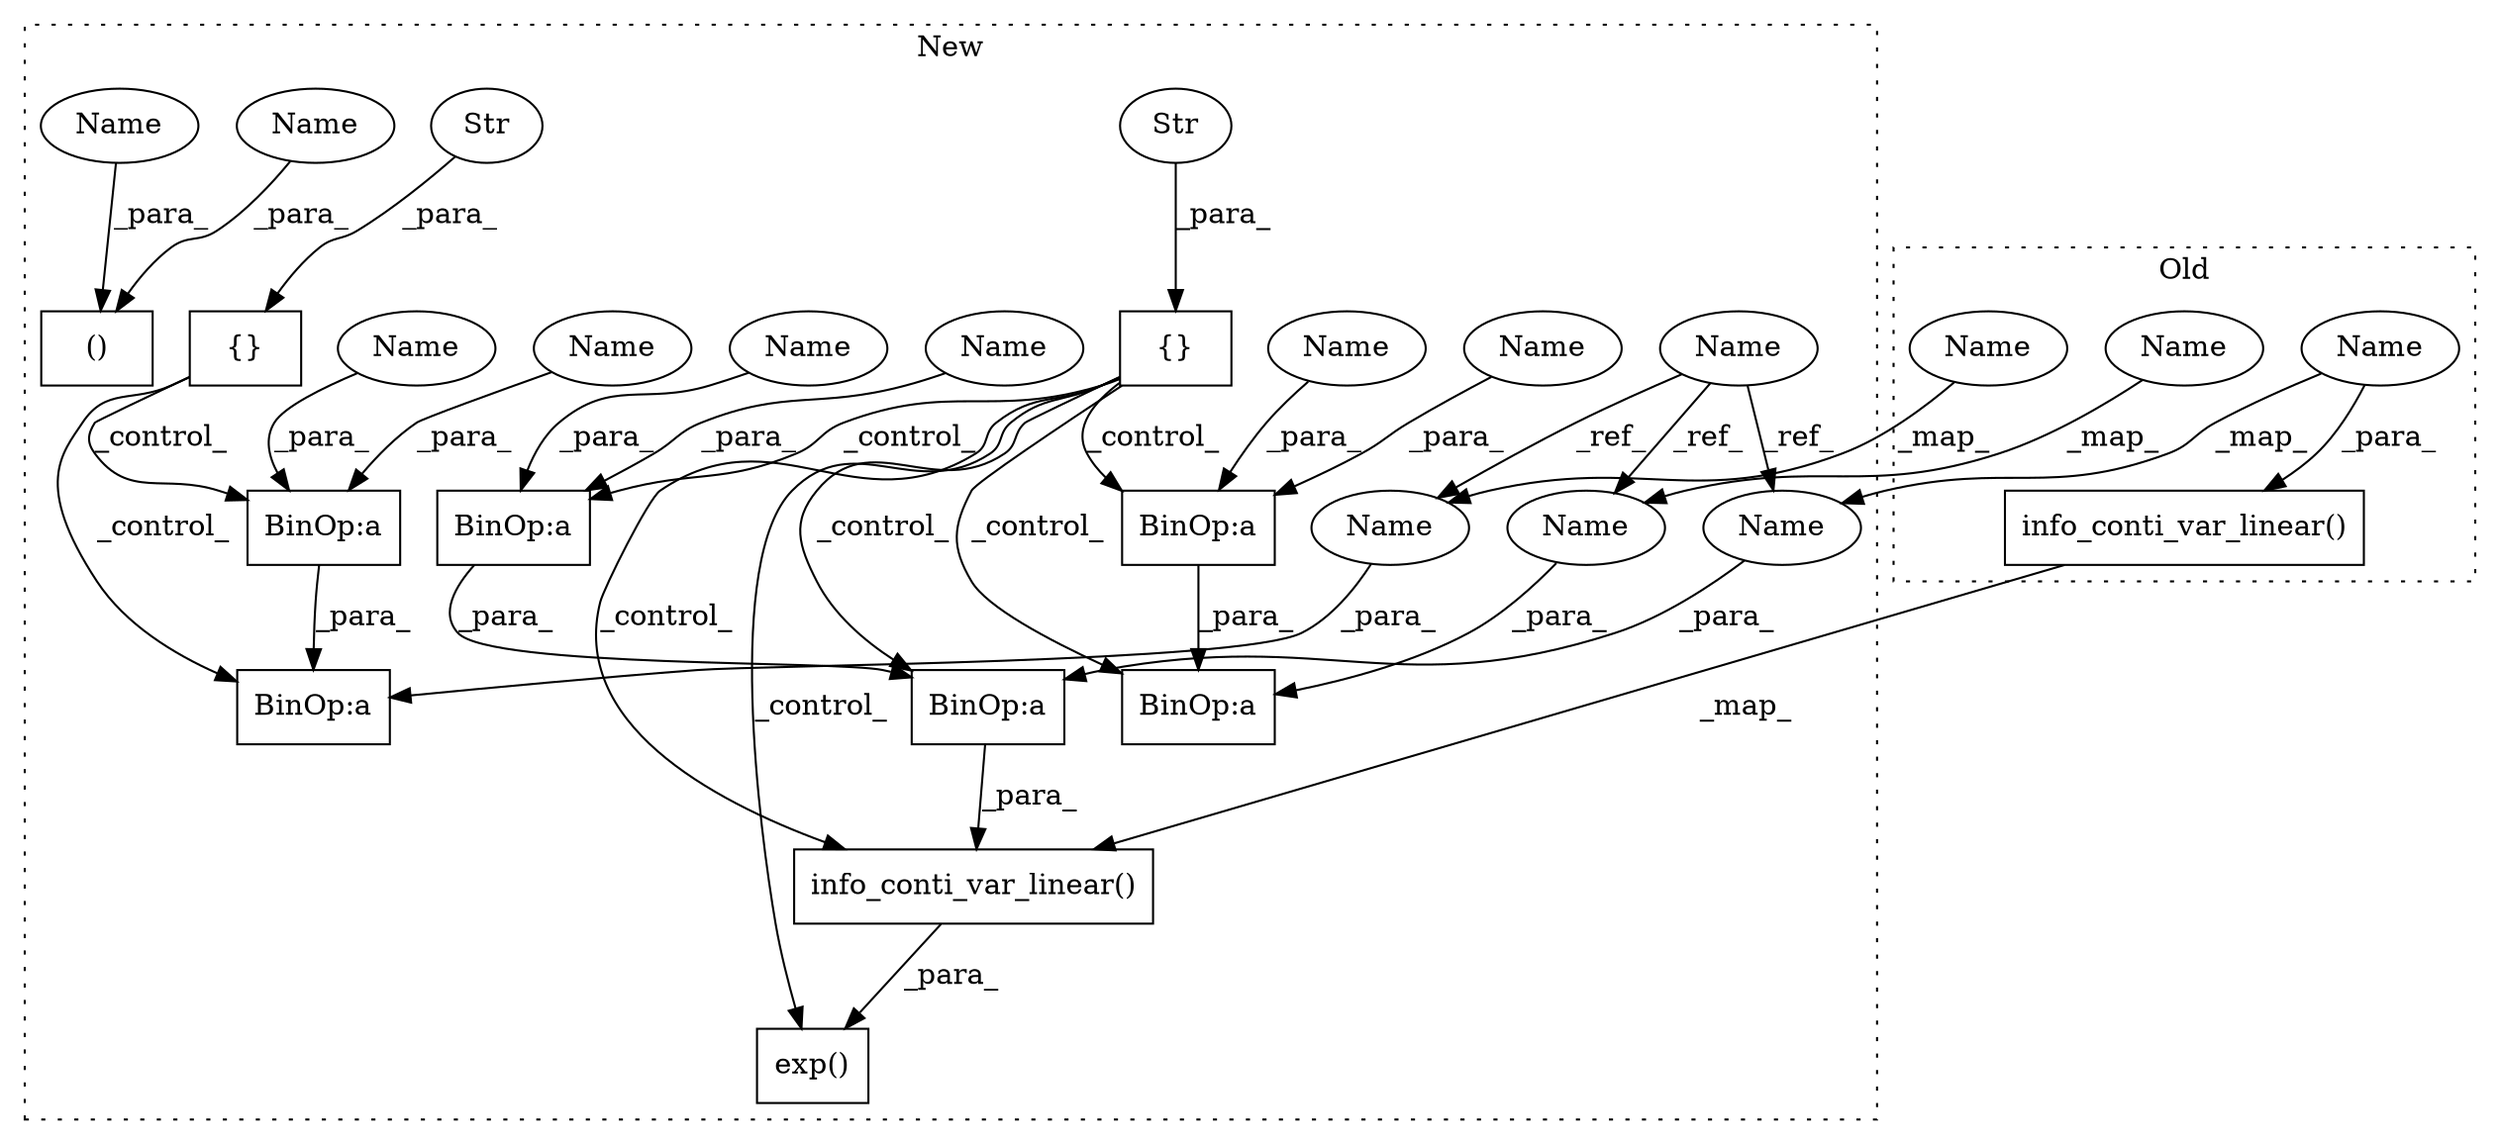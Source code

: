 digraph G {
subgraph cluster0 {
1 [label="info_conti_var_linear()" a="75" s="16488,16516" l="27,1" shape="box"];
27 [label="Name" a="87" s="16338" l="1" shape="ellipse"];
28 [label="Name" a="87" s="16452" l="1" shape="ellipse"];
29 [label="Name" a="87" s="16515" l="1" shape="ellipse"];
label = "Old";
style="dotted";
}
subgraph cluster1 {
2 [label="info_conti_var_linear()" a="75" s="17256,17304" l="27,1" shape="box"];
3 [label="{}" a="59" s="17108,17129" l="1,0" shape="box"];
4 [label="Str" a="66" s="17123" l="6" shape="ellipse"];
5 [label="exp()" a="75" s="17246,17305" l="10,1" shape="box"];
6 [label="BinOp:a" a="82" s="17191" l="1" shape="box"];
7 [label="BinOp:a" a="82" s="17201" l="1" shape="box"];
8 [label="BinOp:a" a="82" s="17284" l="1" shape="box"];
9 [label="Name" a="87" s="16501" l="1" shape="ellipse"];
10 [label="BinOp:a" a="82" s="17294" l="1" shape="box"];
11 [label="BinOp:a" a="82" s="17047" l="1" shape="box"];
12 [label="BinOp:a" a="82" s="17057" l="1" shape="box"];
13 [label="{}" a="59" s="16957,16976" l="1,0" shape="box"];
14 [label="Str" a="66" s="16970" l="6" shape="ellipse"];
15 [label="()" a="54" s="16418" l="10" shape="box"];
16 [label="Name" a="87" s="17046" l="1" shape="ellipse"];
17 [label="Name" a="87" s="17190" l="1" shape="ellipse"];
18 [label="Name" a="87" s="17283" l="1" shape="ellipse"];
19 [label="Name" a="87" s="16420" l="8" shape="ellipse"];
20 [label="Name" a="87" s="17295" l="8" shape="ellipse"];
21 [label="Name" a="87" s="17058" l="8" shape="ellipse"];
22 [label="Name" a="87" s="17202" l="8" shape="ellipse"];
23 [label="Name" a="87" s="17286" l="8" shape="ellipse"];
24 [label="Name" a="87" s="17049" l="8" shape="ellipse"];
25 [label="Name" a="87" s="17193" l="8" shape="ellipse"];
26 [label="Name" a="87" s="16410" l="8" shape="ellipse"];
label = "New";
style="dotted";
}
1 -> 2 [label="_map_"];
2 -> 5 [label="_para_"];
3 -> 7 [label="_control_"];
3 -> 10 [label="_control_"];
3 -> 8 [label="_control_"];
3 -> 2 [label="_control_"];
3 -> 5 [label="_control_"];
3 -> 6 [label="_control_"];
4 -> 3 [label="_para_"];
7 -> 6 [label="_para_"];
8 -> 2 [label="_para_"];
9 -> 17 [label="_ref_"];
9 -> 18 [label="_ref_"];
9 -> 16 [label="_ref_"];
10 -> 8 [label="_para_"];
12 -> 11 [label="_para_"];
13 -> 11 [label="_control_"];
13 -> 12 [label="_control_"];
14 -> 13 [label="_para_"];
16 -> 11 [label="_para_"];
17 -> 6 [label="_para_"];
18 -> 8 [label="_para_"];
19 -> 15 [label="_para_"];
20 -> 10 [label="_para_"];
21 -> 12 [label="_para_"];
22 -> 7 [label="_para_"];
23 -> 10 [label="_para_"];
24 -> 12 [label="_para_"];
25 -> 7 [label="_para_"];
26 -> 15 [label="_para_"];
27 -> 16 [label="_map_"];
28 -> 17 [label="_map_"];
29 -> 18 [label="_map_"];
29 -> 1 [label="_para_"];
}